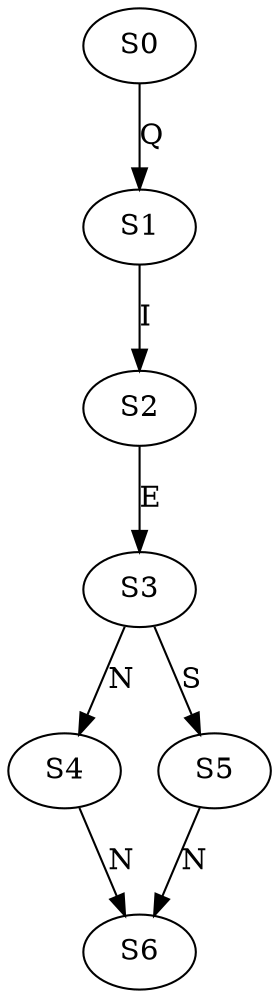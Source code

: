 strict digraph  {
	S0 -> S1 [ label = Q ];
	S1 -> S2 [ label = I ];
	S2 -> S3 [ label = E ];
	S3 -> S4 [ label = N ];
	S3 -> S5 [ label = S ];
	S4 -> S6 [ label = N ];
	S5 -> S6 [ label = N ];
}
